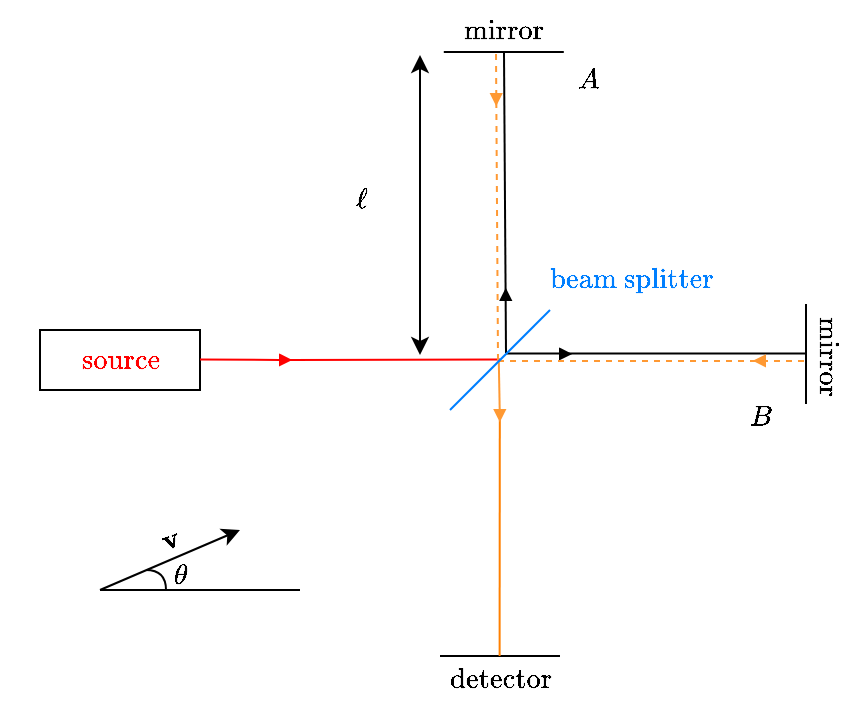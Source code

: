 <mxfile version="26.2.2">
  <diagram name="Pagina-1" id="4gsVBZLQGgU6mNu1WO3A">
    <mxGraphModel dx="1428" dy="841" grid="1" gridSize="10" guides="1" tooltips="1" connect="1" arrows="1" fold="1" page="1" pageScale="1" pageWidth="827" pageHeight="1169" math="1" shadow="0">
      <root>
        <mxCell id="0" />
        <mxCell id="1" parent="0" />
        <mxCell id="7OB6KW-R-vqI7Hbg_jRt-38" value="$$\mathbf{v}$$" style="text;html=1;align=center;verticalAlign=middle;resizable=0;points=[];autosize=1;strokeColor=none;fillColor=none;rotation=-20;" parent="1" vertex="1">
          <mxGeometry x="185" y="420" width="100" height="30" as="geometry" />
        </mxCell>
        <mxCell id="7OB6KW-R-vqI7Hbg_jRt-21" value="$$\text{beam splitter}$$" style="text;html=1;align=center;verticalAlign=middle;resizable=0;points=[];autosize=1;strokeColor=none;fillColor=none;fontColor=#007FFF;" parent="1" vertex="1">
          <mxGeometry x="390" y="290" width="150" height="30" as="geometry" />
        </mxCell>
        <mxCell id="7OB6KW-R-vqI7Hbg_jRt-1" value="" style="rounded=0;whiteSpace=wrap;html=1;" parent="1" vertex="1">
          <mxGeometry x="170" y="330" width="80" height="30" as="geometry" />
        </mxCell>
        <mxCell id="7OB6KW-R-vqI7Hbg_jRt-2" value="" style="endArrow=none;html=1;rounded=0;fontColor=#FF0000;strokeColor=#FF0000;" parent="1" source="7OB6KW-R-vqI7Hbg_jRt-8" edge="1">
          <mxGeometry width="50" height="50" relative="1" as="geometry">
            <mxPoint x="250" y="344.76" as="sourcePoint" />
            <mxPoint x="400" y="344.76" as="targetPoint" />
          </mxGeometry>
        </mxCell>
        <mxCell id="7OB6KW-R-vqI7Hbg_jRt-4" value="" style="endArrow=none;html=1;rounded=0;" parent="1" edge="1">
          <mxGeometry width="50" height="50" relative="1" as="geometry">
            <mxPoint x="403" y="341.76" as="sourcePoint" />
            <mxPoint x="553" y="341.76" as="targetPoint" />
          </mxGeometry>
        </mxCell>
        <mxCell id="7OB6KW-R-vqI7Hbg_jRt-7" value="" style="endArrow=none;html=1;rounded=0;" parent="1" edge="1">
          <mxGeometry width="50" height="50" relative="1" as="geometry">
            <mxPoint x="403" y="341.5" as="sourcePoint" />
            <mxPoint x="402" y="191.5" as="targetPoint" />
          </mxGeometry>
        </mxCell>
        <mxCell id="7OB6KW-R-vqI7Hbg_jRt-9" value="" style="endArrow=none;html=1;rounded=0;fontColor=#FF0000;strokeColor=#FF0000;" parent="1" target="7OB6KW-R-vqI7Hbg_jRt-8" edge="1">
          <mxGeometry width="50" height="50" relative="1" as="geometry">
            <mxPoint x="250" y="344.76" as="sourcePoint" />
            <mxPoint x="400" y="344.76" as="targetPoint" />
          </mxGeometry>
        </mxCell>
        <mxCell id="7OB6KW-R-vqI7Hbg_jRt-8" value="" style="triangle;whiteSpace=wrap;html=1;fillColor=#FF0000;fontColor=#FF0000;strokeColor=#FF0000;" parent="1" vertex="1">
          <mxGeometry x="290" y="342.5" width="5" height="5" as="geometry" />
        </mxCell>
        <mxCell id="7OB6KW-R-vqI7Hbg_jRt-10" value="" style="triangle;whiteSpace=wrap;html=1;fillColor=#000000;" parent="1" vertex="1">
          <mxGeometry x="430" y="339.5" width="5" height="5" as="geometry" />
        </mxCell>
        <mxCell id="7OB6KW-R-vqI7Hbg_jRt-16" value="" style="triangle;whiteSpace=wrap;html=1;fillColor=#000000;rotation=-90;" parent="1" vertex="1">
          <mxGeometry x="400.4" y="310" width="5" height="5" as="geometry" />
        </mxCell>
        <mxCell id="7OB6KW-R-vqI7Hbg_jRt-17" value="" style="endArrow=none;html=1;rounded=0;" parent="1" edge="1">
          <mxGeometry width="50" height="50" relative="1" as="geometry">
            <mxPoint x="371.9" y="191" as="sourcePoint" />
            <mxPoint x="431.9" y="191" as="targetPoint" />
          </mxGeometry>
        </mxCell>
        <mxCell id="7OB6KW-R-vqI7Hbg_jRt-18" value="" style="endArrow=none;html=1;rounded=0;" parent="1" edge="1">
          <mxGeometry width="50" height="50" relative="1" as="geometry">
            <mxPoint x="553" y="317" as="sourcePoint" />
            <mxPoint x="553" y="367" as="targetPoint" />
          </mxGeometry>
        </mxCell>
        <mxCell id="7OB6KW-R-vqI7Hbg_jRt-19" value="" style="endArrow=none;html=1;rounded=0;dashed=1;strokeColor=#FF9933;" parent="1" edge="1">
          <mxGeometry width="50" height="50" relative="1" as="geometry">
            <mxPoint x="399" y="345" as="sourcePoint" />
            <mxPoint x="398" y="191" as="targetPoint" />
          </mxGeometry>
        </mxCell>
        <mxCell id="7OB6KW-R-vqI7Hbg_jRt-20" value="" style="endArrow=none;html=1;rounded=0;dashed=1;strokeColor=#FF9933;" parent="1" edge="1">
          <mxGeometry width="50" height="50" relative="1" as="geometry">
            <mxPoint x="399" y="345.5" as="sourcePoint" />
            <mxPoint x="553" y="345.5" as="targetPoint" />
          </mxGeometry>
        </mxCell>
        <mxCell id="7OB6KW-R-vqI7Hbg_jRt-22" value="" style="endArrow=none;html=1;rounded=0;strokeColor=#FF9933;" parent="1" source="7OB6KW-R-vqI7Hbg_jRt-34" edge="1">
          <mxGeometry width="50" height="50" relative="1" as="geometry">
            <mxPoint x="399.8" y="493" as="sourcePoint" />
            <mxPoint x="399.4" y="345.5" as="targetPoint" />
          </mxGeometry>
        </mxCell>
        <mxCell id="7OB6KW-R-vqI7Hbg_jRt-3" value="" style="endArrow=none;html=1;rounded=0;strokeColor=#007FFF;" parent="1" edge="1">
          <mxGeometry width="50" height="50" relative="1" as="geometry">
            <mxPoint x="375" y="370" as="sourcePoint" />
            <mxPoint x="425" y="320" as="targetPoint" />
          </mxGeometry>
        </mxCell>
        <mxCell id="7OB6KW-R-vqI7Hbg_jRt-23" value="" style="endArrow=none;html=1;rounded=0;" parent="1" edge="1">
          <mxGeometry width="50" height="50" relative="1" as="geometry">
            <mxPoint x="370" y="493" as="sourcePoint" />
            <mxPoint x="430" y="493" as="targetPoint" />
          </mxGeometry>
        </mxCell>
        <mxCell id="7OB6KW-R-vqI7Hbg_jRt-24" value="$$\text{source}$$" style="text;html=1;align=center;verticalAlign=middle;resizable=0;points=[];autosize=1;strokeColor=none;fillColor=none;fontColor=#FF0000;" parent="1" vertex="1">
          <mxGeometry x="150" y="330.4" width="120" height="30" as="geometry" />
        </mxCell>
        <mxCell id="7OB6KW-R-vqI7Hbg_jRt-25" value="$$\text{mirror}$$" style="text;html=1;align=center;verticalAlign=middle;resizable=0;points=[];autosize=1;strokeColor=none;fillColor=none;fontColor=#000000;" parent="1" vertex="1">
          <mxGeometry x="345.9" y="165" width="110" height="30" as="geometry" />
        </mxCell>
        <mxCell id="7OB6KW-R-vqI7Hbg_jRt-26" value="$$\text{mirror}$$" style="text;html=1;align=center;verticalAlign=middle;resizable=0;points=[];autosize=1;strokeColor=none;fillColor=none;fontColor=#000000;rotation=90;" parent="1" vertex="1">
          <mxGeometry x="510" y="327.5" width="110" height="30" as="geometry" />
        </mxCell>
        <mxCell id="7OB6KW-R-vqI7Hbg_jRt-27" value="$$\text{detector}$$" style="text;html=1;align=center;verticalAlign=middle;resizable=0;points=[];autosize=1;strokeColor=none;fillColor=none;fontColor=#000000;" parent="1" vertex="1">
          <mxGeometry x="339.9" y="490" width="120" height="30" as="geometry" />
        </mxCell>
        <mxCell id="7OB6KW-R-vqI7Hbg_jRt-28" value="" style="endArrow=classic;startArrow=classic;html=1;rounded=0;" parent="1" edge="1">
          <mxGeometry width="50" height="50" relative="1" as="geometry">
            <mxPoint x="360" y="342.5" as="sourcePoint" />
            <mxPoint x="360" y="192.5" as="targetPoint" />
          </mxGeometry>
        </mxCell>
        <mxCell id="7OB6KW-R-vqI7Hbg_jRt-29" value="$$\ell$$" style="text;html=1;align=center;verticalAlign=middle;resizable=0;points=[];autosize=1;strokeColor=none;fillColor=none;" parent="1" vertex="1">
          <mxGeometry x="295" y="250" width="70" height="30" as="geometry" />
        </mxCell>
        <mxCell id="7OB6KW-R-vqI7Hbg_jRt-30" value="$$A$$" style="text;html=1;align=center;verticalAlign=middle;resizable=0;points=[];autosize=1;strokeColor=none;fillColor=none;" parent="1" vertex="1">
          <mxGeometry x="414" y="190" width="60" height="30" as="geometry" />
        </mxCell>
        <mxCell id="7OB6KW-R-vqI7Hbg_jRt-31" value="$$B$$" style="text;html=1;align=center;verticalAlign=middle;resizable=0;points=[];autosize=1;strokeColor=none;fillColor=none;" parent="1" vertex="1">
          <mxGeometry x="500" y="357.5" width="60" height="30" as="geometry" />
        </mxCell>
        <mxCell id="7OB6KW-R-vqI7Hbg_jRt-32" value="" style="triangle;whiteSpace=wrap;html=1;fillColor=#FF9933;rotation=-180;strokeColor=#FF9933;" parent="1" vertex="1">
          <mxGeometry x="527.5" y="342.9" width="5" height="5" as="geometry" />
        </mxCell>
        <mxCell id="7OB6KW-R-vqI7Hbg_jRt-33" value="" style="triangle;whiteSpace=wrap;html=1;fillColor=#FF9933;rotation=90;strokeColor=#FF9933;" parent="1" vertex="1">
          <mxGeometry x="395.6" y="212" width="5" height="5" as="geometry" />
        </mxCell>
        <mxCell id="7OB6KW-R-vqI7Hbg_jRt-35" value="" style="endArrow=none;html=1;rounded=0;strokeColor=#FF8000;" parent="1" target="7OB6KW-R-vqI7Hbg_jRt-34" edge="1">
          <mxGeometry width="50" height="50" relative="1" as="geometry">
            <mxPoint x="399.8" y="493" as="sourcePoint" />
            <mxPoint x="399.4" y="345.5" as="targetPoint" />
          </mxGeometry>
        </mxCell>
        <mxCell id="7OB6KW-R-vqI7Hbg_jRt-34" value="" style="triangle;whiteSpace=wrap;html=1;fillColor=#FF9933;rotation=90;strokeColor=#FF9933;" parent="1" vertex="1">
          <mxGeometry x="397.4" y="370" width="5" height="5" as="geometry" />
        </mxCell>
        <mxCell id="7OB6KW-R-vqI7Hbg_jRt-36" value="" style="endArrow=none;html=1;rounded=0;" parent="1" edge="1">
          <mxGeometry width="50" height="50" relative="1" as="geometry">
            <mxPoint x="200" y="460" as="sourcePoint" />
            <mxPoint x="300" y="460" as="targetPoint" />
          </mxGeometry>
        </mxCell>
        <mxCell id="7OB6KW-R-vqI7Hbg_jRt-39" value="" style="endArrow=classic;html=1;rounded=0;" parent="1" edge="1">
          <mxGeometry width="50" height="50" relative="1" as="geometry">
            <mxPoint x="200" y="460" as="sourcePoint" />
            <mxPoint x="270" y="430" as="targetPoint" />
          </mxGeometry>
        </mxCell>
        <mxCell id="7OB6KW-R-vqI7Hbg_jRt-42" value="" style="endArrow=none;html=1;rounded=0;edgeStyle=orthogonalEdgeStyle;curved=1;" parent="1" edge="1">
          <mxGeometry width="50" height="50" relative="1" as="geometry">
            <mxPoint x="223" y="450" as="sourcePoint" />
            <mxPoint x="233" y="460" as="targetPoint" />
          </mxGeometry>
        </mxCell>
        <mxCell id="7OB6KW-R-vqI7Hbg_jRt-43" value="$$\theta$$" style="text;html=1;align=center;verticalAlign=middle;resizable=0;points=[];autosize=1;strokeColor=none;fillColor=none;" parent="1" vertex="1">
          <mxGeometry x="200" y="438" width="80" height="30" as="geometry" />
        </mxCell>
      </root>
    </mxGraphModel>
  </diagram>
</mxfile>
